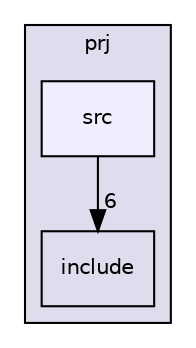 digraph "prj/src" {
  compound=true
  node [ fontsize="10", fontname="Helvetica"];
  edge [ labelfontsize="10", labelfontname="Helvetica"];
  subgraph clusterdir_4aa64b0872d36146e049722e293482e3 {
    graph [ bgcolor="#ddddee", pencolor="black", label="prj" fontname="Helvetica", fontsize="10", URL="dir_4aa64b0872d36146e049722e293482e3.html"]
  dir_a948c6350406abd2f8ecb22c9ee2cd63 [shape=box label="include" URL="dir_a948c6350406abd2f8ecb22c9ee2cd63.html"];
  dir_400757c3a0df52e783ed9699284f29ce [shape=box, label="src", style="filled", fillcolor="#eeeeff", pencolor="black", URL="dir_400757c3a0df52e783ed9699284f29ce.html"];
  }
  dir_400757c3a0df52e783ed9699284f29ce->dir_a948c6350406abd2f8ecb22c9ee2cd63 [headlabel="6", labeldistance=1.5 headhref="dir_000002_000001.html"];
}
